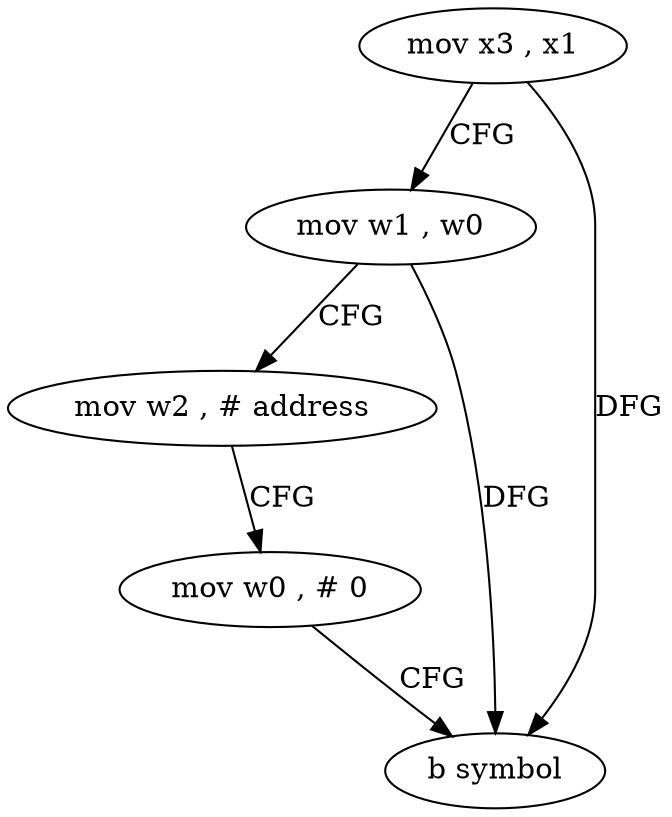 digraph "func" {
"4236096" [label = "mov x3 , x1" ]
"4236100" [label = "mov w1 , w0" ]
"4236104" [label = "mov w2 , # address" ]
"4236108" [label = "mov w0 , # 0" ]
"4236112" [label = "b symbol" ]
"4236096" -> "4236100" [ label = "CFG" ]
"4236096" -> "4236112" [ label = "DFG" ]
"4236100" -> "4236104" [ label = "CFG" ]
"4236100" -> "4236112" [ label = "DFG" ]
"4236104" -> "4236108" [ label = "CFG" ]
"4236108" -> "4236112" [ label = "CFG" ]
}
